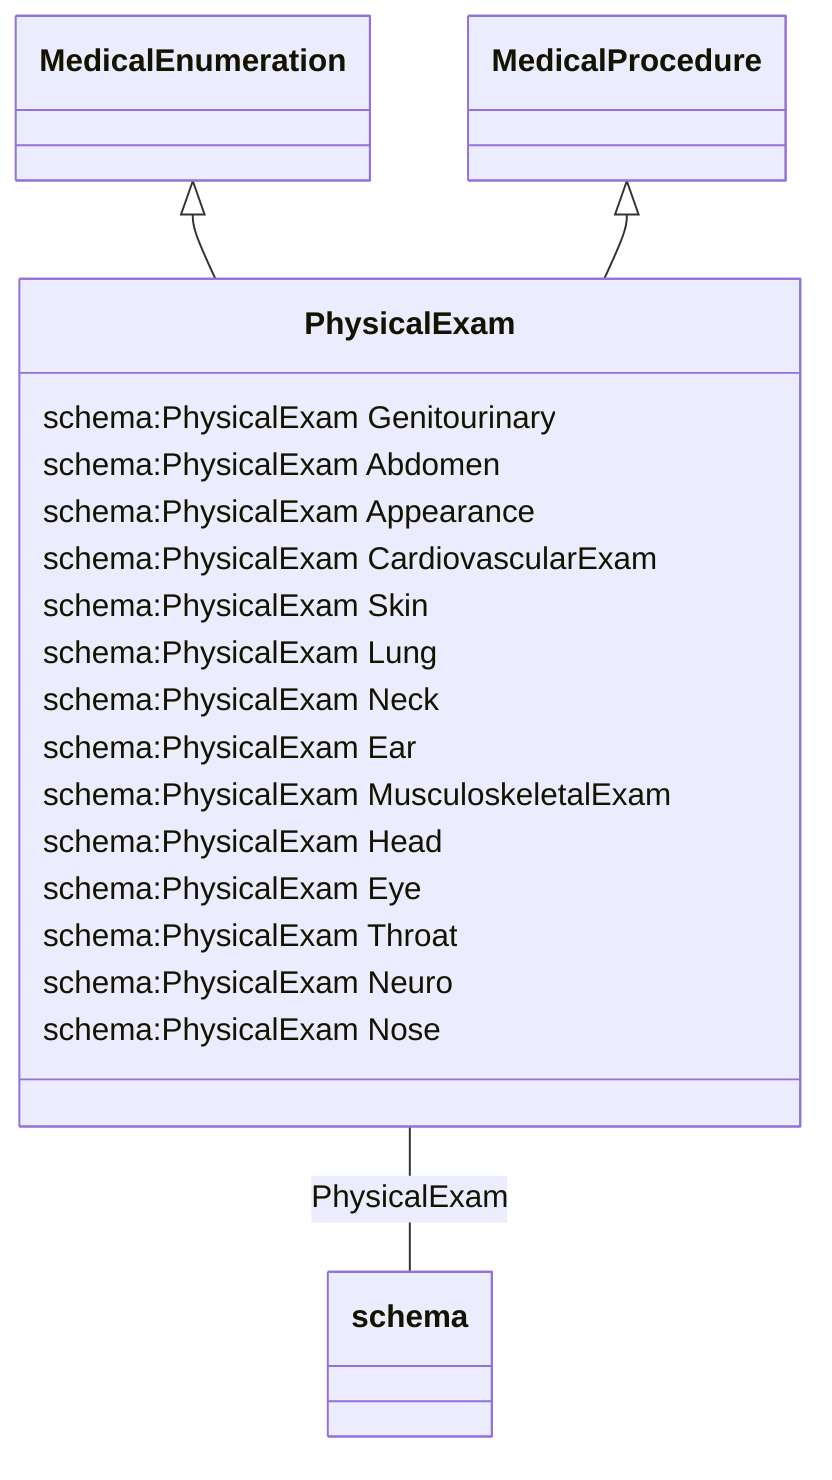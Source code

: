 classDiagram
  PhysicalExam -- schema:PhysicalExam


MedicalEnumeration <|-- PhysicalExam
MedicalProcedure <|-- PhysicalExam
class PhysicalExam {

  schema:PhysicalExam Genitourinary
  schema:PhysicalExam Abdomen
  schema:PhysicalExam Appearance
  schema:PhysicalExam CardiovascularExam
  schema:PhysicalExam Skin
  schema:PhysicalExam Lung
  schema:PhysicalExam Neck
  schema:PhysicalExam Ear
  schema:PhysicalExam MusculoskeletalExam
  schema:PhysicalExam Head
  schema:PhysicalExam Eye
  schema:PhysicalExam Throat
  schema:PhysicalExam Neuro
  schema:PhysicalExam Nose

}